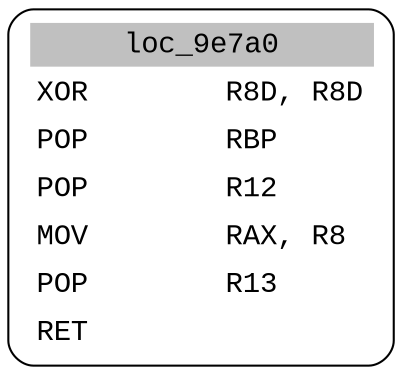 digraph asm_graph {
1941 [
shape="Mrecord" fontname="Courier New"label =<<table border="0" cellborder="0" cellpadding="3"><tr><td align="center" colspan="2" bgcolor="grey">loc_9e7a0</td></tr><tr><td align="left">XOR        R8D, R8D</td></tr><tr><td align="left">POP        RBP</td></tr><tr><td align="left">POP        R12</td></tr><tr><td align="left">MOV        RAX, R8</td></tr><tr><td align="left">POP        R13</td></tr><tr><td align="left">RET        </td></tr></table>> ];
}